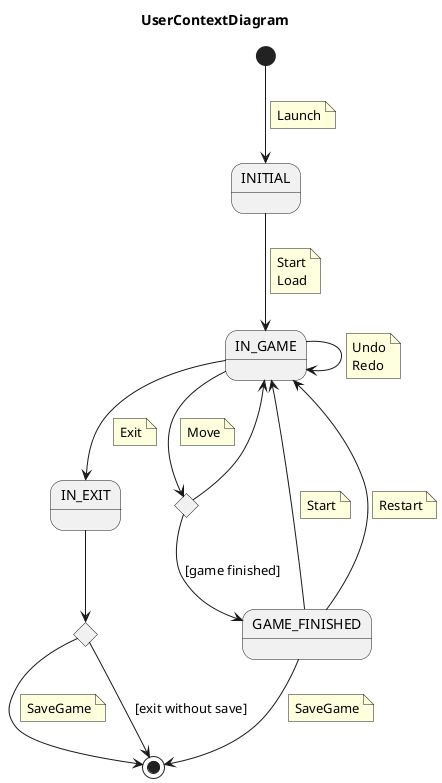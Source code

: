 @startuml UserContextDiagram
title UserContextDiagram
state INITIAL
state IN_GAME
state GAME_FINISHED
state IN_EXIT

state IF <<choice>>
state IF_EXIT <<choice>>

[*] --> INITIAL
note on link
    Launch
end note

INITIAL --> IN_GAME
    note on link
        Start
        Load
    end note
IN_GAME --> IN_GAME
note on link
    Undo
    Redo
    ' Resume
end note
GAME_FINISHED --> IN_GAME
    note on link
        Start
    end note

GAME_FINISHED --> IN_GAME
    note on link
        Restart
    end note
IN_GAME --> IF
    note on link
        Move
    end note

IF --> IN_GAME
IF --> GAME_FINISHED: [game finished]

IN_GAME --> IN_EXIT
    note on link
        Exit
    end note

IN_EXIT --> IF_EXIT

IF_EXIT --> [*]
    note on link
        SaveGame
    end note

IF_EXIT --> [*] : [exit without save]

GAME_FINISHED --> [*]
    note on link
        SaveGame
    end note
@enduml